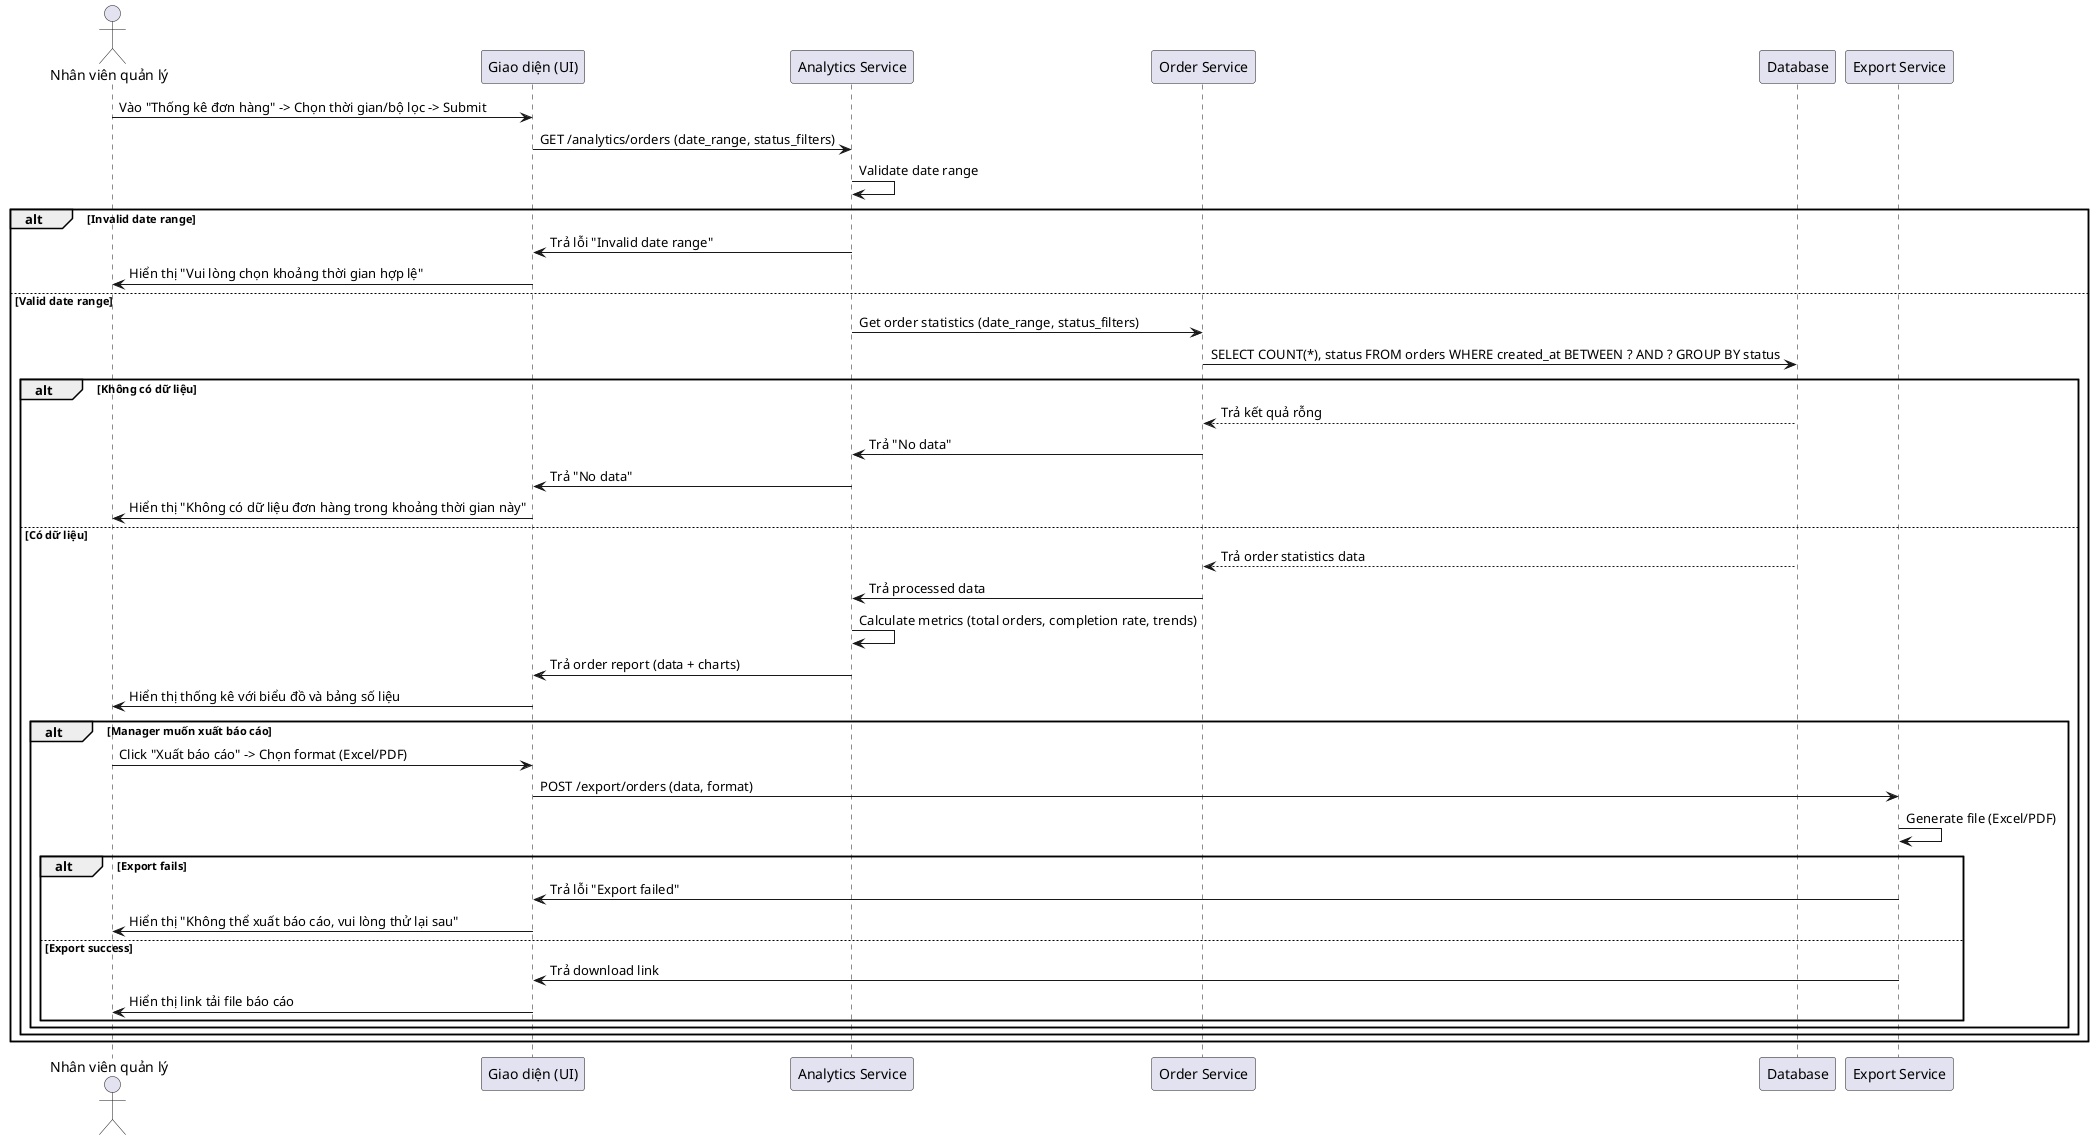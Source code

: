 @startuml thong-ke-don-hang
actor "Nhân viên quản lý" as Manager
participant "Giao diện (UI)" as UI
participant "Analytics Service" as Analytics
participant "Order Service" as Order
participant "Database" as DB
participant "Export Service" as Export

Manager -> UI: Vào "Thống kê đơn hàng" -> Chọn thời gian/bộ lọc -> Submit
UI -> Analytics: GET /analytics/orders (date_range, status_filters)
Analytics -> Analytics: Validate date range
alt Invalid date range
  Analytics -> UI: Trả lỗi "Invalid date range"
  UI -> Manager: Hiển thị "Vui lòng chọn khoảng thời gian hợp lệ"
else Valid date range
  Analytics -> Order: Get order statistics (date_range, status_filters)
  Order -> DB: SELECT COUNT(*), status FROM orders WHERE created_at BETWEEN ? AND ? GROUP BY status
  alt Không có dữ liệu
    DB --> Order: Trả kết quả rỗng
    Order -> Analytics: Trả "No data"
    Analytics -> UI: Trả "No data"
    UI -> Manager: Hiển thị "Không có dữ liệu đơn hàng trong khoảng thời gian này"
  else Có dữ liệu
    DB --> Order: Trả order statistics data
    Order -> Analytics: Trả processed data
    Analytics -> Analytics: Calculate metrics (total orders, completion rate, trends)
    Analytics -> UI: Trả order report (data + charts)
    UI -> Manager: Hiển thị thống kê với biểu đồ và bảng số liệu
    
    alt Manager muốn xuất báo cáo
      Manager -> UI: Click "Xuất báo cáo" -> Chọn format (Excel/PDF)
      UI -> Export: POST /export/orders (data, format)
      Export -> Export: Generate file (Excel/PDF)
      alt Export fails
        Export -> UI: Trả lỗi "Export failed"
        UI -> Manager: Hiển thị "Không thể xuất báo cáo, vui lòng thử lại sau"
      else Export success
        Export -> UI: Trả download link
        UI -> Manager: Hiển thị link tải file báo cáo
      end
    end
  end
end
@enduml